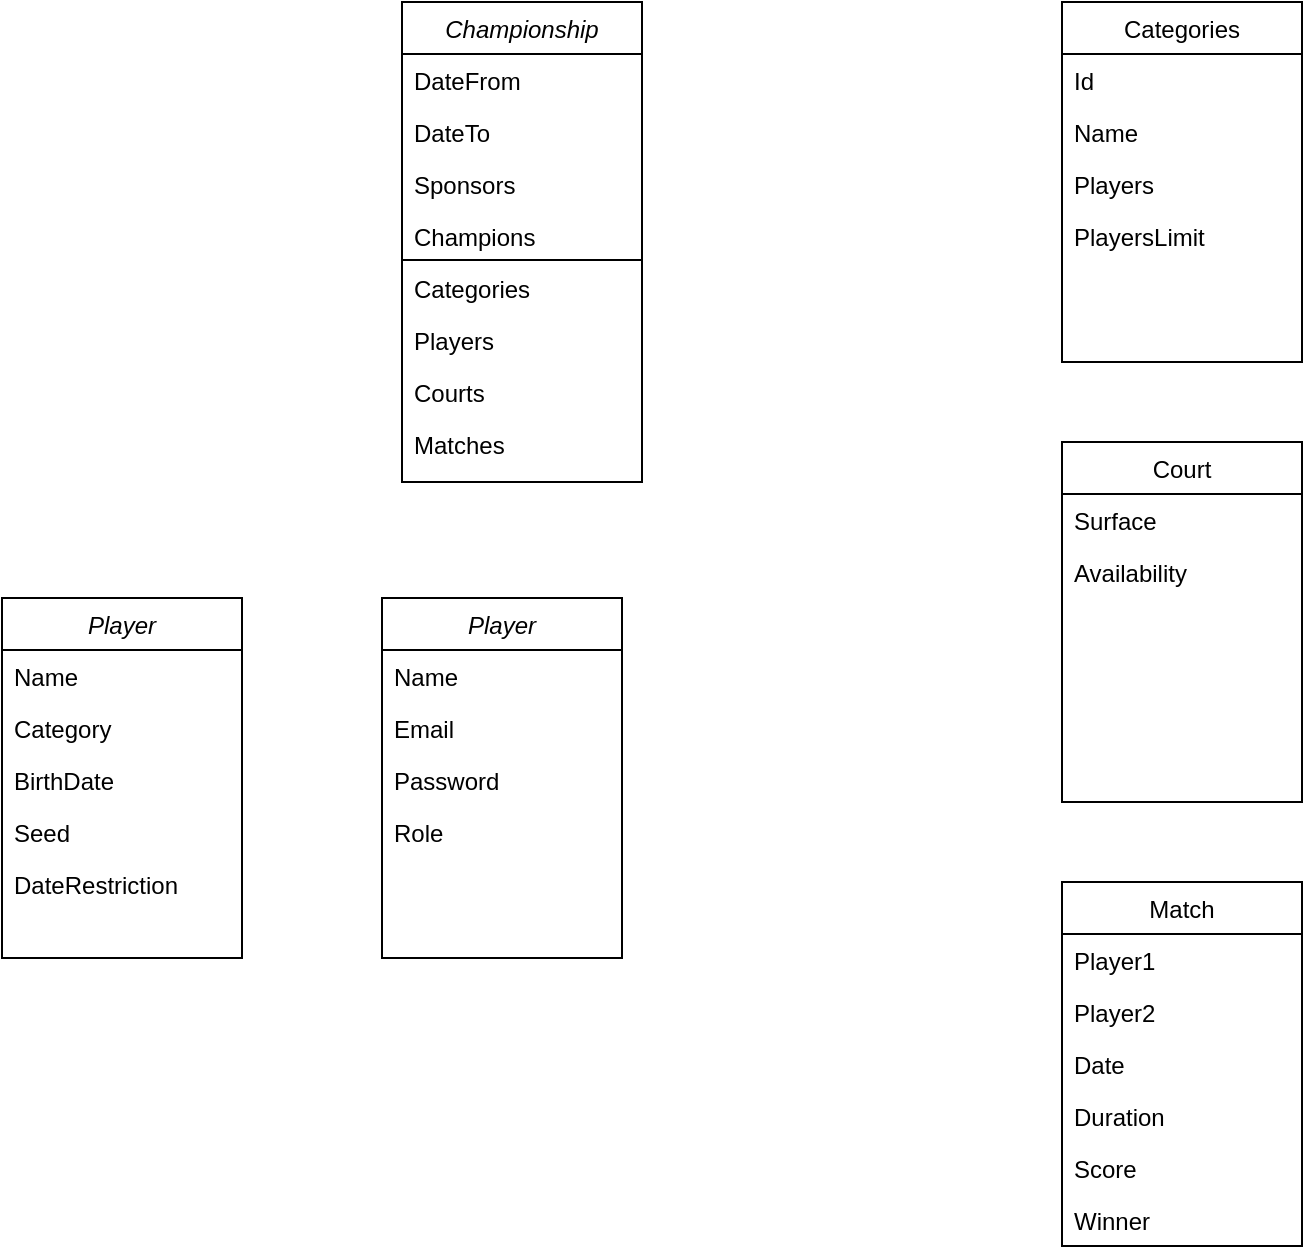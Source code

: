 <mxfile>
    <diagram id="C5RBs43oDa-KdzZeNtuy" name="Page-1">
        <mxGraphModel dx="1086" dy="711" grid="1" gridSize="10" guides="1" tooltips="1" connect="1" arrows="1" fold="1" page="1" pageScale="1" pageWidth="1169" pageHeight="827" math="0" shadow="0">
            <root>
                <mxCell id="WIyWlLk6GJQsqaUBKTNV-0"/>
                <mxCell id="WIyWlLk6GJQsqaUBKTNV-1" parent="WIyWlLk6GJQsqaUBKTNV-0"/>
                <mxCell id="3pZr55F7V_af0ti8Q0eI-0" value="Player" style="swimlane;fontStyle=2;align=center;verticalAlign=top;childLayout=stackLayout;horizontal=1;startSize=26;horizontalStack=0;resizeParent=1;resizeLast=0;collapsible=1;marginBottom=0;rounded=0;shadow=0;strokeWidth=1;" parent="WIyWlLk6GJQsqaUBKTNV-1" vertex="1">
                    <mxGeometry x="120" y="338" width="120" height="180" as="geometry">
                        <mxRectangle x="230" y="140" width="160" height="26" as="alternateBounds"/>
                    </mxGeometry>
                </mxCell>
                <mxCell id="3pZr55F7V_af0ti8Q0eI-1" value="Name" style="text;align=left;verticalAlign=top;spacingLeft=4;spacingRight=4;overflow=hidden;rotatable=0;points=[[0,0.5],[1,0.5]];portConstraint=eastwest;" parent="3pZr55F7V_af0ti8Q0eI-0" vertex="1">
                    <mxGeometry y="26" width="120" height="26" as="geometry"/>
                </mxCell>
                <mxCell id="3pZr55F7V_af0ti8Q0eI-2" value="Category" style="text;align=left;verticalAlign=top;spacingLeft=4;spacingRight=4;overflow=hidden;rotatable=0;points=[[0,0.5],[1,0.5]];portConstraint=eastwest;rounded=0;shadow=0;html=0;" parent="3pZr55F7V_af0ti8Q0eI-0" vertex="1">
                    <mxGeometry y="52" width="120" height="26" as="geometry"/>
                </mxCell>
                <mxCell id="3pZr55F7V_af0ti8Q0eI-3" value="BirthDate" style="text;align=left;verticalAlign=top;spacingLeft=4;spacingRight=4;overflow=hidden;rotatable=0;points=[[0,0.5],[1,0.5]];portConstraint=eastwest;rounded=0;shadow=0;html=0;" parent="3pZr55F7V_af0ti8Q0eI-0" vertex="1">
                    <mxGeometry y="78" width="120" height="26" as="geometry"/>
                </mxCell>
                <mxCell id="3pZr55F7V_af0ti8Q0eI-4" value="Seed" style="text;align=left;verticalAlign=top;spacingLeft=4;spacingRight=4;overflow=hidden;rotatable=0;points=[[0,0.5],[1,0.5]];portConstraint=eastwest;rounded=0;shadow=0;html=0;" parent="3pZr55F7V_af0ti8Q0eI-0" vertex="1">
                    <mxGeometry y="104" width="120" height="26" as="geometry"/>
                </mxCell>
                <mxCell id="3pZr55F7V_af0ti8Q0eI-5" value="DateRestriction" style="text;align=left;verticalAlign=top;spacingLeft=4;spacingRight=4;overflow=hidden;rotatable=0;points=[[0,0.5],[1,0.5]];portConstraint=eastwest;rounded=0;shadow=0;html=0;" parent="3pZr55F7V_af0ti8Q0eI-0" vertex="1">
                    <mxGeometry y="130" width="120" height="26" as="geometry"/>
                </mxCell>
                <mxCell id="3pZr55F7V_af0ti8Q0eI-6" value="Match" style="swimlane;fontStyle=0;align=center;verticalAlign=top;childLayout=stackLayout;horizontal=1;startSize=26;horizontalStack=0;resizeParent=1;resizeLast=0;collapsible=1;marginBottom=0;rounded=0;shadow=0;strokeWidth=1;" parent="WIyWlLk6GJQsqaUBKTNV-1" vertex="1">
                    <mxGeometry x="650" y="480" width="120" height="182" as="geometry">
                        <mxRectangle x="130" y="380" width="160" height="26" as="alternateBounds"/>
                    </mxGeometry>
                </mxCell>
                <mxCell id="3pZr55F7V_af0ti8Q0eI-7" value="Player1" style="text;align=left;verticalAlign=top;spacingLeft=4;spacingRight=4;overflow=hidden;rotatable=0;points=[[0,0.5],[1,0.5]];portConstraint=eastwest;" parent="3pZr55F7V_af0ti8Q0eI-6" vertex="1">
                    <mxGeometry y="26" width="120" height="26" as="geometry"/>
                </mxCell>
                <mxCell id="3pZr55F7V_af0ti8Q0eI-8" value="Player2" style="text;align=left;verticalAlign=top;spacingLeft=4;spacingRight=4;overflow=hidden;rotatable=0;points=[[0,0.5],[1,0.5]];portConstraint=eastwest;rounded=0;shadow=0;html=0;" parent="3pZr55F7V_af0ti8Q0eI-6" vertex="1">
                    <mxGeometry y="52" width="120" height="26" as="geometry"/>
                </mxCell>
                <mxCell id="3pZr55F7V_af0ti8Q0eI-9" value="Date" style="text;align=left;verticalAlign=top;spacingLeft=4;spacingRight=4;overflow=hidden;rotatable=0;points=[[0,0.5],[1,0.5]];portConstraint=eastwest;rounded=0;shadow=0;html=0;" parent="3pZr55F7V_af0ti8Q0eI-6" vertex="1">
                    <mxGeometry y="78" width="120" height="26" as="geometry"/>
                </mxCell>
                <mxCell id="3pZr55F7V_af0ti8Q0eI-10" value="Duration" style="text;align=left;verticalAlign=top;spacingLeft=4;spacingRight=4;overflow=hidden;rotatable=0;points=[[0,0.5],[1,0.5]];portConstraint=eastwest;rounded=0;shadow=0;html=0;" parent="3pZr55F7V_af0ti8Q0eI-6" vertex="1">
                    <mxGeometry y="104" width="120" height="26" as="geometry"/>
                </mxCell>
                <mxCell id="3pZr55F7V_af0ti8Q0eI-11" value="Score&#10;" style="text;align=left;verticalAlign=top;spacingLeft=4;spacingRight=4;overflow=hidden;rotatable=0;points=[[0,0.5],[1,0.5]];portConstraint=eastwest;rounded=0;shadow=0;html=0;" parent="3pZr55F7V_af0ti8Q0eI-6" vertex="1">
                    <mxGeometry y="130" width="120" height="26" as="geometry"/>
                </mxCell>
                <mxCell id="3pZr55F7V_af0ti8Q0eI-12" value="Winner" style="text;align=left;verticalAlign=top;spacingLeft=4;spacingRight=4;overflow=hidden;rotatable=0;points=[[0,0.5],[1,0.5]];portConstraint=eastwest;rounded=0;shadow=0;html=0;" parent="3pZr55F7V_af0ti8Q0eI-6" vertex="1">
                    <mxGeometry y="156" width="120" height="26" as="geometry"/>
                </mxCell>
                <mxCell id="3pZr55F7V_af0ti8Q0eI-13" value="Championship" style="swimlane;fontStyle=2;align=center;verticalAlign=top;childLayout=stackLayout;horizontal=1;startSize=26;horizontalStack=0;resizeParent=1;resizeLast=0;collapsible=1;marginBottom=0;rounded=0;shadow=0;strokeWidth=1;" parent="WIyWlLk6GJQsqaUBKTNV-1" vertex="1">
                    <mxGeometry x="320" y="40" width="120" height="240" as="geometry">
                        <mxRectangle x="230" y="140" width="160" height="26" as="alternateBounds"/>
                    </mxGeometry>
                </mxCell>
                <mxCell id="3pZr55F7V_af0ti8Q0eI-14" value="DateFrom" style="text;align=left;verticalAlign=top;spacingLeft=4;spacingRight=4;overflow=hidden;rotatable=0;points=[[0,0.5],[1,0.5]];portConstraint=eastwest;" parent="3pZr55F7V_af0ti8Q0eI-13" vertex="1">
                    <mxGeometry y="26" width="120" height="26" as="geometry"/>
                </mxCell>
                <mxCell id="3pZr55F7V_af0ti8Q0eI-15" value="DateTo" style="text;align=left;verticalAlign=top;spacingLeft=4;spacingRight=4;overflow=hidden;rotatable=0;points=[[0,0.5],[1,0.5]];portConstraint=eastwest;" parent="3pZr55F7V_af0ti8Q0eI-13" vertex="1">
                    <mxGeometry y="52" width="120" height="26" as="geometry"/>
                </mxCell>
                <mxCell id="3pZr55F7V_af0ti8Q0eI-16" value="Sponsors" style="text;align=left;verticalAlign=top;spacingLeft=4;spacingRight=4;overflow=hidden;rotatable=0;points=[[0,0.5],[1,0.5]];portConstraint=eastwest;" parent="3pZr55F7V_af0ti8Q0eI-13" vertex="1">
                    <mxGeometry y="78" width="120" height="26" as="geometry"/>
                </mxCell>
                <mxCell id="3pZr55F7V_af0ti8Q0eI-17" value="Champions" style="text;align=left;verticalAlign=top;spacingLeft=4;spacingRight=4;overflow=hidden;rotatable=0;points=[[0,0.5],[1,0.5]];portConstraint=eastwest;" parent="3pZr55F7V_af0ti8Q0eI-13" vertex="1">
                    <mxGeometry y="104" width="120" height="26" as="geometry"/>
                </mxCell>
                <mxCell id="3pZr55F7V_af0ti8Q0eI-18" value="Categories&#10;" style="text;align=left;verticalAlign=top;spacingLeft=4;spacingRight=4;overflow=hidden;rotatable=0;points=[[0,0.5],[1,0.5]];portConstraint=eastwest;" parent="3pZr55F7V_af0ti8Q0eI-13" vertex="1">
                    <mxGeometry y="130" width="120" height="26" as="geometry"/>
                </mxCell>
                <mxCell id="3pZr55F7V_af0ti8Q0eI-19" value="Players" style="text;align=left;verticalAlign=top;spacingLeft=4;spacingRight=4;overflow=hidden;rotatable=0;points=[[0,0.5],[1,0.5]];portConstraint=eastwest;rounded=0;shadow=0;html=0;" parent="3pZr55F7V_af0ti8Q0eI-13" vertex="1">
                    <mxGeometry y="156" width="120" height="26" as="geometry"/>
                </mxCell>
                <mxCell id="3pZr55F7V_af0ti8Q0eI-20" value="Courts" style="text;align=left;verticalAlign=top;spacingLeft=4;spacingRight=4;overflow=hidden;rotatable=0;points=[[0,0.5],[1,0.5]];portConstraint=eastwest;" parent="3pZr55F7V_af0ti8Q0eI-13" vertex="1">
                    <mxGeometry y="182" width="120" height="26" as="geometry"/>
                </mxCell>
                <mxCell id="3pZr55F7V_af0ti8Q0eI-21" value="Matches" style="text;align=left;verticalAlign=top;spacingLeft=4;spacingRight=4;overflow=hidden;rotatable=0;points=[[0,0.5],[1,0.5]];portConstraint=eastwest;rounded=0;shadow=0;html=0;" parent="3pZr55F7V_af0ti8Q0eI-13" vertex="1">
                    <mxGeometry y="208" width="120" height="26" as="geometry"/>
                </mxCell>
                <mxCell id="3pZr55F7V_af0ti8Q0eI-22" value="" style="endArrow=none;html=1;rounded=0;exitX=0;exitY=0.5;exitDx=0;exitDy=0;entryX=1;entryY=0.5;entryDx=0;entryDy=0;" parent="3pZr55F7V_af0ti8Q0eI-13" edge="1">
                    <mxGeometry width="50" height="50" relative="1" as="geometry">
                        <mxPoint y="129.0" as="sourcePoint"/>
                        <mxPoint x="120" y="129.0" as="targetPoint"/>
                    </mxGeometry>
                </mxCell>
                <mxCell id="3pZr55F7V_af0ti8Q0eI-23" value="Court" style="swimlane;fontStyle=0;align=center;verticalAlign=top;childLayout=stackLayout;horizontal=1;startSize=26;horizontalStack=0;resizeParent=1;resizeLast=0;collapsible=1;marginBottom=0;rounded=0;shadow=0;strokeWidth=1;" parent="WIyWlLk6GJQsqaUBKTNV-1" vertex="1">
                    <mxGeometry x="650" y="260" width="120" height="180" as="geometry">
                        <mxRectangle x="130" y="380" width="160" height="26" as="alternateBounds"/>
                    </mxGeometry>
                </mxCell>
                <mxCell id="3pZr55F7V_af0ti8Q0eI-24" value="Surface" style="text;align=left;verticalAlign=top;spacingLeft=4;spacingRight=4;overflow=hidden;rotatable=0;points=[[0,0.5],[1,0.5]];portConstraint=eastwest;" parent="3pZr55F7V_af0ti8Q0eI-23" vertex="1">
                    <mxGeometry y="26" width="120" height="26" as="geometry"/>
                </mxCell>
                <mxCell id="3pZr55F7V_af0ti8Q0eI-25" value="Availability" style="text;align=left;verticalAlign=top;spacingLeft=4;spacingRight=4;overflow=hidden;rotatable=0;points=[[0,0.5],[1,0.5]];portConstraint=eastwest;" parent="3pZr55F7V_af0ti8Q0eI-23" vertex="1">
                    <mxGeometry y="52" width="120" height="26" as="geometry"/>
                </mxCell>
                <mxCell id="3pZr55F7V_af0ti8Q0eI-26" value="Categories" style="swimlane;fontStyle=0;align=center;verticalAlign=top;childLayout=stackLayout;horizontal=1;startSize=26;horizontalStack=0;resizeParent=1;resizeLast=0;collapsible=1;marginBottom=0;rounded=0;shadow=0;strokeWidth=1;" parent="WIyWlLk6GJQsqaUBKTNV-1" vertex="1">
                    <mxGeometry x="650" y="40" width="120" height="180" as="geometry">
                        <mxRectangle x="130" y="380" width="160" height="26" as="alternateBounds"/>
                    </mxGeometry>
                </mxCell>
                <mxCell id="3pZr55F7V_af0ti8Q0eI-27" value="Id" style="text;align=left;verticalAlign=top;spacingLeft=4;spacingRight=4;overflow=hidden;rotatable=0;points=[[0,0.5],[1,0.5]];portConstraint=eastwest;" parent="3pZr55F7V_af0ti8Q0eI-26" vertex="1">
                    <mxGeometry y="26" width="120" height="26" as="geometry"/>
                </mxCell>
                <mxCell id="1" value="Name" style="text;align=left;verticalAlign=top;spacingLeft=4;spacingRight=4;overflow=hidden;rotatable=0;points=[[0,0.5],[1,0.5]];portConstraint=eastwest;" vertex="1" parent="3pZr55F7V_af0ti8Q0eI-26">
                    <mxGeometry y="52" width="120" height="26" as="geometry"/>
                </mxCell>
                <mxCell id="3pZr55F7V_af0ti8Q0eI-28" value="Players" style="text;align=left;verticalAlign=top;spacingLeft=4;spacingRight=4;overflow=hidden;rotatable=0;points=[[0,0.5],[1,0.5]];portConstraint=eastwest;" parent="3pZr55F7V_af0ti8Q0eI-26" vertex="1">
                    <mxGeometry y="78" width="120" height="26" as="geometry"/>
                </mxCell>
                <mxCell id="0" value="PlayersLimit" style="text;align=left;verticalAlign=top;spacingLeft=4;spacingRight=4;overflow=hidden;rotatable=0;points=[[0,0.5],[1,0.5]];portConstraint=eastwest;" vertex="1" parent="3pZr55F7V_af0ti8Q0eI-26">
                    <mxGeometry y="104" width="120" height="26" as="geometry"/>
                </mxCell>
                <mxCell id="SYsmOajpH3ifMUI0tEup-1" value="Player" style="swimlane;fontStyle=2;align=center;verticalAlign=top;childLayout=stackLayout;horizontal=1;startSize=26;horizontalStack=0;resizeParent=1;resizeLast=0;collapsible=1;marginBottom=0;rounded=0;shadow=0;strokeWidth=1;" parent="WIyWlLk6GJQsqaUBKTNV-1" vertex="1">
                    <mxGeometry x="310" y="338" width="120" height="180" as="geometry">
                        <mxRectangle x="230" y="140" width="160" height="26" as="alternateBounds"/>
                    </mxGeometry>
                </mxCell>
                <mxCell id="SYsmOajpH3ifMUI0tEup-2" value="Name" style="text;align=left;verticalAlign=top;spacingLeft=4;spacingRight=4;overflow=hidden;rotatable=0;points=[[0,0.5],[1,0.5]];portConstraint=eastwest;" parent="SYsmOajpH3ifMUI0tEup-1" vertex="1">
                    <mxGeometry y="26" width="120" height="26" as="geometry"/>
                </mxCell>
                <mxCell id="SYsmOajpH3ifMUI0tEup-3" value="Email" style="text;align=left;verticalAlign=top;spacingLeft=4;spacingRight=4;overflow=hidden;rotatable=0;points=[[0,0.5],[1,0.5]];portConstraint=eastwest;rounded=0;shadow=0;html=0;" parent="SYsmOajpH3ifMUI0tEup-1" vertex="1">
                    <mxGeometry y="52" width="120" height="26" as="geometry"/>
                </mxCell>
                <mxCell id="SYsmOajpH3ifMUI0tEup-4" value="Password" style="text;align=left;verticalAlign=top;spacingLeft=4;spacingRight=4;overflow=hidden;rotatable=0;points=[[0,0.5],[1,0.5]];portConstraint=eastwest;rounded=0;shadow=0;html=0;" parent="SYsmOajpH3ifMUI0tEup-1" vertex="1">
                    <mxGeometry y="78" width="120" height="26" as="geometry"/>
                </mxCell>
                <mxCell id="SYsmOajpH3ifMUI0tEup-5" value="Role" style="text;align=left;verticalAlign=top;spacingLeft=4;spacingRight=4;overflow=hidden;rotatable=0;points=[[0,0.5],[1,0.5]];portConstraint=eastwest;rounded=0;shadow=0;html=0;" parent="SYsmOajpH3ifMUI0tEup-1" vertex="1">
                    <mxGeometry y="104" width="120" height="26" as="geometry"/>
                </mxCell>
            </root>
        </mxGraphModel>
    </diagram>
</mxfile>